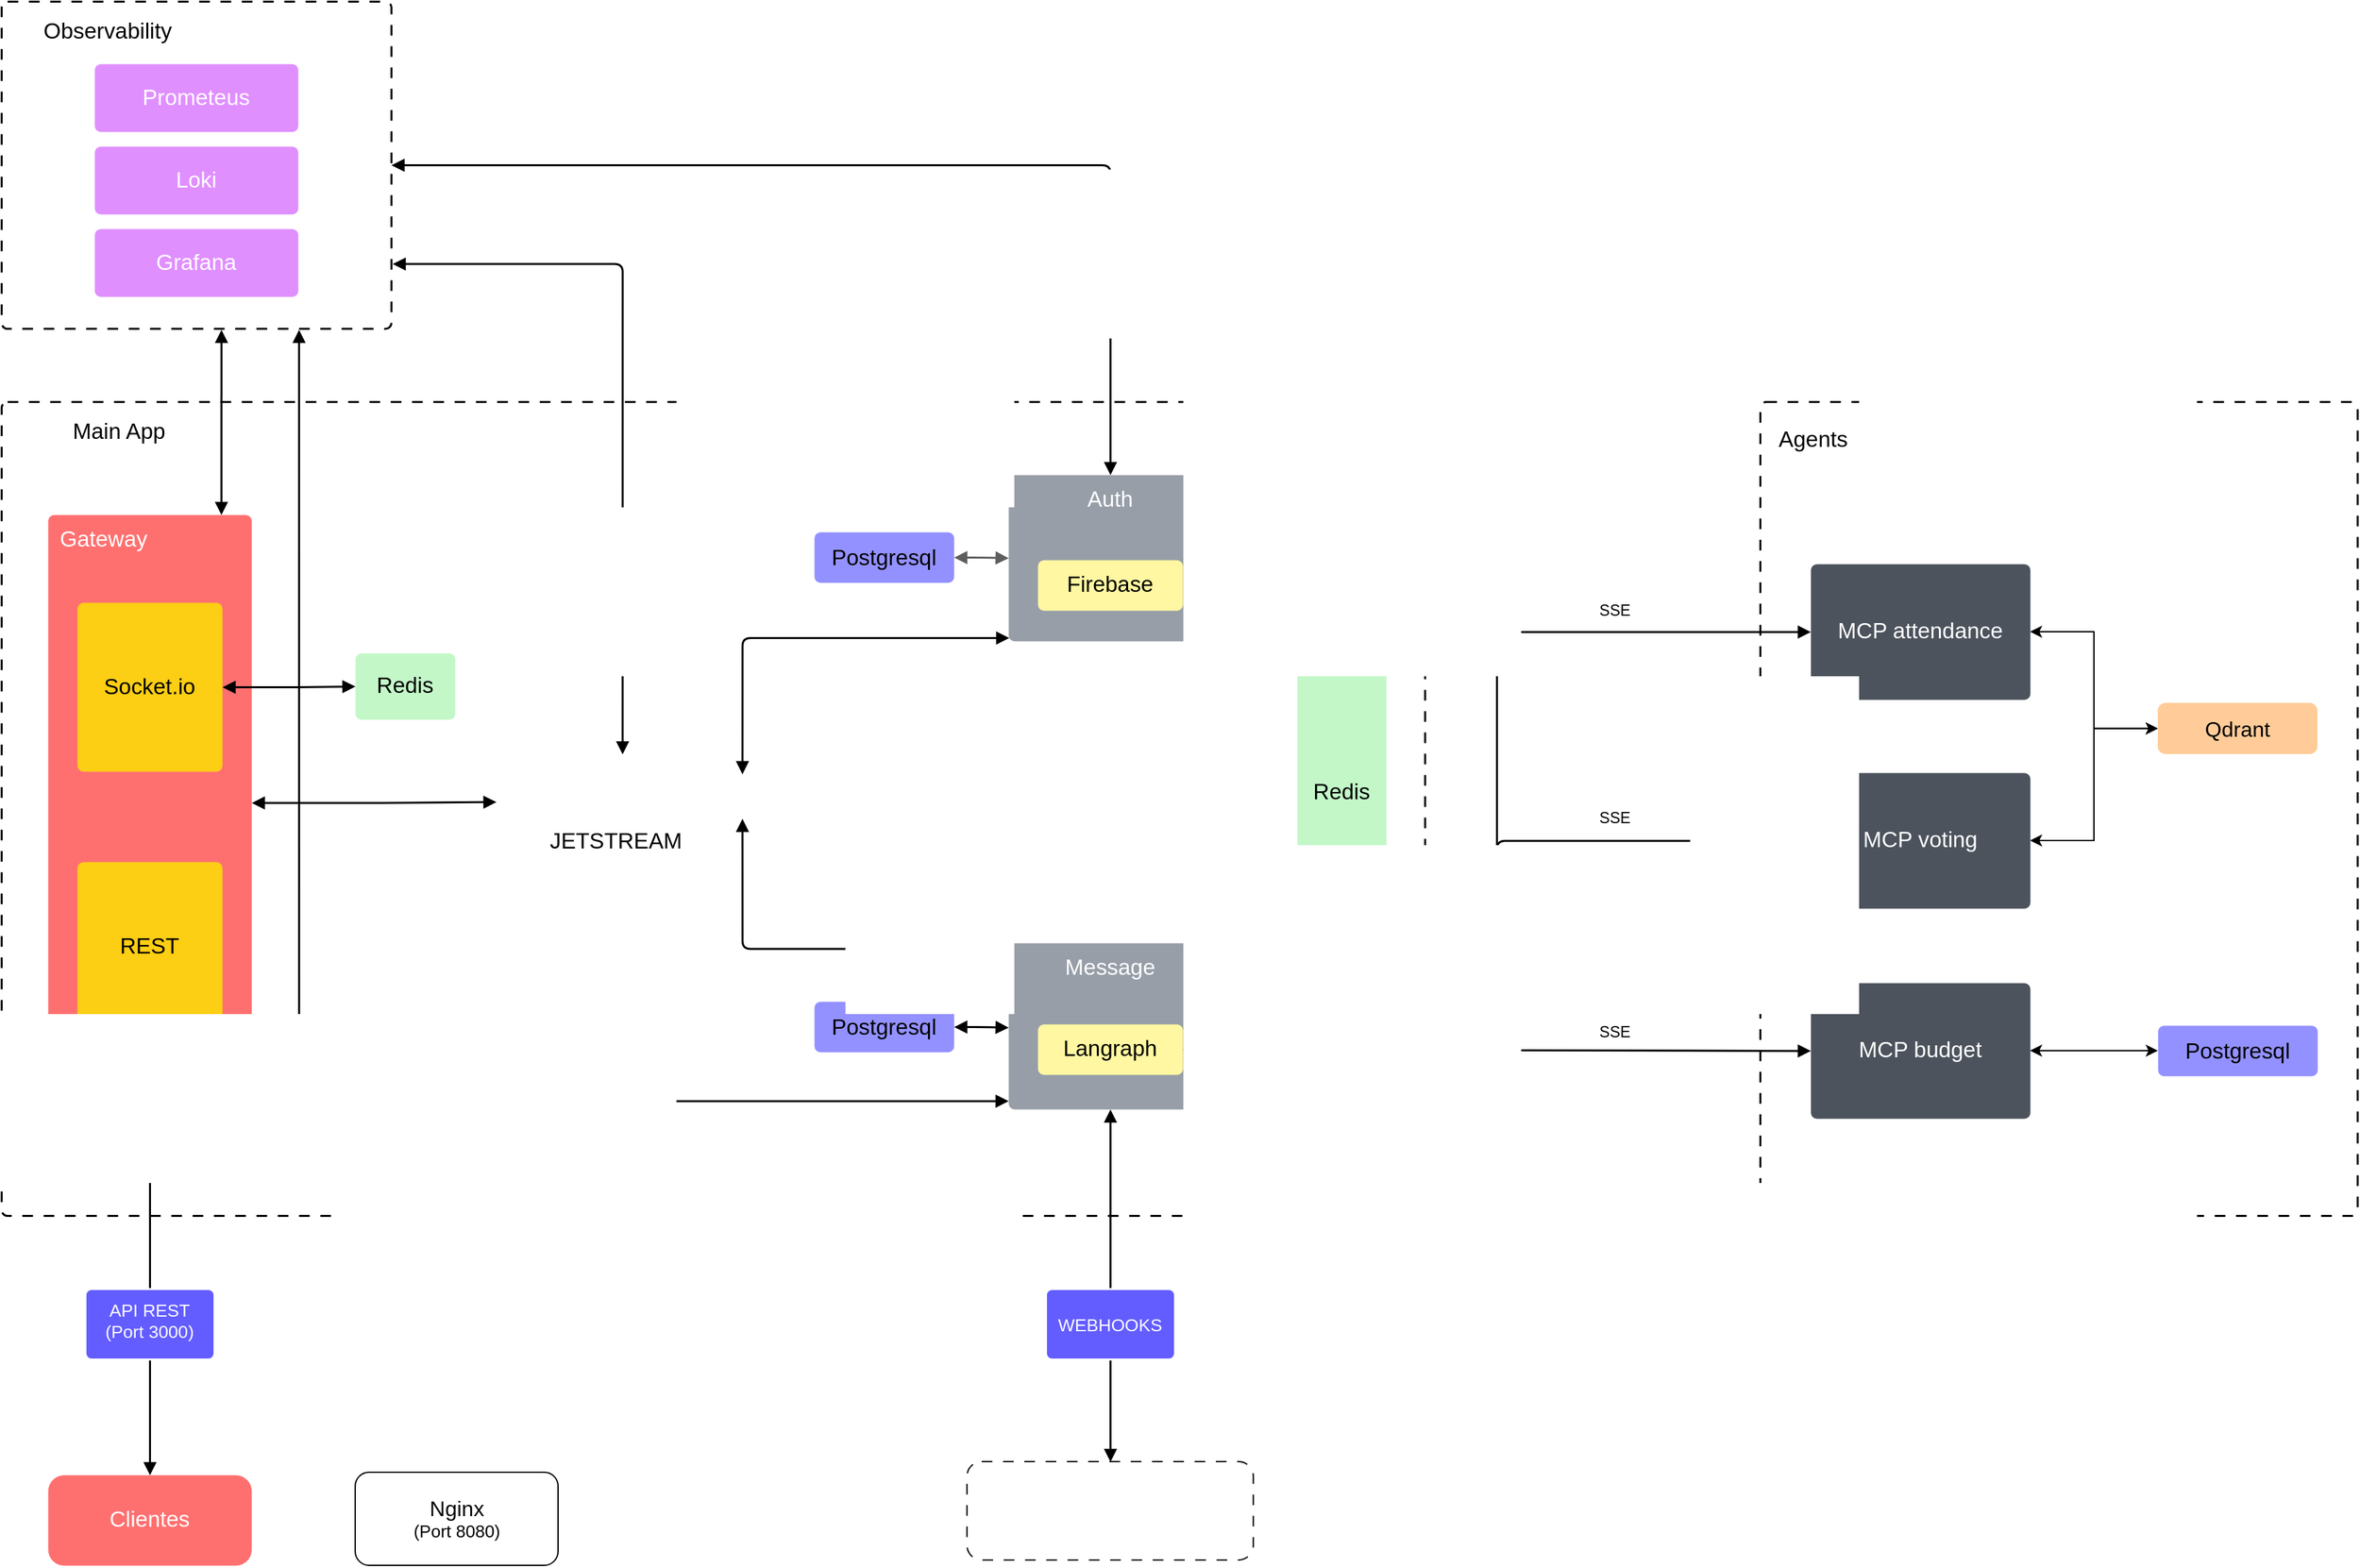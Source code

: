 <mxfile version="27.0.9">
  <diagram name="Página-1" id="Vq99Ms_KkJOUKtjacHWf">
    <mxGraphModel dx="1279" dy="1490" grid="1" gridSize="10" guides="1" tooltips="1" connect="1" arrows="1" fold="1" page="1" pageScale="1" pageWidth="827" pageHeight="1169" math="0" shadow="0">
      <root>
        <mxCell id="0" />
        <mxCell id="1" parent="0" />
        <mxCell id="NRNRq8OHyKzjC0IbYxwc-1" value="" style="rounded=1;whiteSpace=wrap;html=1;fillColor=none;dashed=1;dashPattern=8 8;" vertex="1" parent="1">
          <mxGeometry x="84.87" y="910" width="215.25" height="74" as="geometry" />
        </mxCell>
        <mxCell id="nUzkdtZB0xW63iCa-Nw7-1" value="" style="html=1;overflow=block;blockSpacing=1;whiteSpace=wrap;fontSize=13;spacing=3.8;strokeOpacity=100;fillOpacity=100;rounded=1;absoluteArcSize=1;arcSize=9;fillColor=none;dashed=1;fixDash=1;dashPattern=8 8;strokeWidth=1.5;lucidId=JnLc.ZpfNVHS;container=1;collapsible=0;strokeColor=default;fontStyle=0" parent="1" vertex="1">
          <mxGeometry x="-641" y="113" width="1070" height="612" as="geometry" />
        </mxCell>
        <mxCell id="nUzkdtZB0xW63iCa-Nw7-2" value="Main App" style="html=1;overflow=block;blockSpacing=1;whiteSpace=wrap;fontSize=16.7;fontStyle=0;align=center;spacing=0;strokeOpacity=100;rounded=1;absoluteArcSize=1;arcSize=9;fillColor=none;strokeWidth=NaN;lucidId=2wLcyC94Hy3G;strokeColor=none;" parent="nUzkdtZB0xW63iCa-Nw7-1" vertex="1">
          <mxGeometry width="177" height="45" as="geometry" />
        </mxCell>
        <mxCell id="nUzkdtZB0xW63iCa-Nw7-3" value="Clientes" style="html=1;overflow=block;blockSpacing=1;whiteSpace=wrap;fontSize=16.7;fontColor=#ffffff;fontStyle=0;align=center;spacing=9;strokeOpacity=0;fillOpacity=100;rounded=1;absoluteArcSize=1;arcSize=24;fillColor=#fe7070;strokeWidth=1.5;lucidId=RmLct_.-iw2U;strokeColor=default;" parent="1" vertex="1">
          <mxGeometry x="-606" y="920" width="153" height="68" as="geometry" />
        </mxCell>
        <mxCell id="nUzkdtZB0xW63iCa-Nw7-4" value="Gateway" style="html=1;overflow=block;blockSpacing=1;whiteSpace=wrap;fontSize=16.7;fontColor=#ffffff;fontStyle=0;align=left;spacing=9;verticalAlign=top;strokeOpacity=0;fillOpacity=100;rounded=1;absoluteArcSize=1;arcSize=9;fillColor=#fe7070;strokeWidth=1.5;lucidId=-nLctIyqQpKD;" parent="1" vertex="1">
          <mxGeometry x="-606" y="198" width="153" height="433" as="geometry" />
        </mxCell>
        <mxCell id="nUzkdtZB0xW63iCa-Nw7-5" value="" style="html=1;jettySize=18;whiteSpace=wrap;fontSize=13;strokeColor=default;strokeWidth=1.5;rounded=1;arcSize=12;edgeStyle=orthogonalEdgeStyle;startArrow=block;startFill=1;endArrow=block;endFill=1;exitX=0.5;exitY=0;exitPerimeter=0;entryX=0.5;entryY=1;entryPerimeter=0;lucidId=QoLcqt0XIGcD;fontStyle=0" parent="1" source="nUzkdtZB0xW63iCa-Nw7-3" target="nUzkdtZB0xW63iCa-Nw7-4" edge="1">
          <mxGeometry width="100" height="100" relative="1" as="geometry">
            <Array as="points" />
          </mxGeometry>
        </mxCell>
        <mxCell id="nUzkdtZB0xW63iCa-Nw7-6" value="API REST (Port 3000)" style="html=1;overflow=block;blockSpacing=1;whiteSpace=wrap;fontSize=13.3;fontColor=#ffffff;fontStyle=0;align=center;spacing=9;verticalAlign=top;strokeColor=#ffffff;strokeOpacity=100;fillOpacity=100;rounded=1;absoluteArcSize=1;arcSize=9;fillColor=#635dff;strokeWidth=1.5;lucidId=1pLclZ~fW~v9;" parent="1" vertex="1">
          <mxGeometry x="-578" y="780" width="97" height="53" as="geometry" />
        </mxCell>
        <mxCell id="nUzkdtZB0xW63iCa-Nw7-7" value="" style="html=1;jettySize=18;whiteSpace=wrap;fontSize=13;strokeColor=default;strokeWidth=1.5;rounded=1;arcSize=12;edgeStyle=orthogonalEdgeStyle;startArrow=block;startFill=1;endArrow=block;endFill=1;exitX=1;exitY=0.5;exitPerimeter=0;entryX=0;entryY=0.512;entryPerimeter=0;lucidId=1uLcdHQcy45G;fontStyle=0" parent="1" source="nUzkdtZB0xW63iCa-Nw7-4" target="nUzkdtZB0xW63iCa-Nw7-8" edge="1">
          <mxGeometry width="100" height="100" relative="1" as="geometry">
            <Array as="points" />
          </mxGeometry>
        </mxCell>
        <mxCell id="nUzkdtZB0xW63iCa-Nw7-8" value="" style="html=1;overflow=block;blockSpacing=1;whiteSpace=wrap;fontSize=13;spacing=3.8;strokeOpacity=0;fillOpacity=0;rounded=1;absoluteArcSize=1;arcSize=9;fillColor=#000000;strokeWidth=1.5;lucidId=rsLcWDJ5Ysgo;container=1;collapsible=0;fontStyle=0" parent="1" vertex="1">
          <mxGeometry x="-269" y="378" width="197" height="70" as="geometry" />
        </mxCell>
        <mxCell id="nUzkdtZB0xW63iCa-Nw7-9" value="" style="html=1;overflow=block;blockSpacing=1;whiteSpace=wrap;shape=image;fontSize=13;spacing=0;strokeColor=none;strokeOpacity=0;rounded=1;absoluteArcSize=1;arcSize=9;strokeWidth=0;image=https://images.lucid.app/images/ae4e89b2-02f5-4e97-ba42-690f64125aed/content;imageAspect=0;lucidId=~rLc3KaBmfgj;fontStyle=0" parent="nUzkdtZB0xW63iCa-Nw7-8" vertex="1">
          <mxGeometry x="8" y="13" width="179" height="46" as="geometry" />
        </mxCell>
        <mxCell id="nUzkdtZB0xW63iCa-Nw7-10" value="" style="html=1;jettySize=18;whiteSpace=wrap;fontSize=13;strokeColor=default;strokeWidth=1.5;rounded=1;arcSize=12;edgeStyle=orthogonalEdgeStyle;startArrow=block;startFill=1;endArrow=block;endFill=1;exitX=0.003;exitY=0.98;exitPerimeter=0;entryX=0.988;entryY=0.043;entryPerimeter=0;lucidId=SELcSNIdHtes;fontStyle=0" parent="1" source="nUzkdtZB0xW63iCa-Nw7-11" target="nUzkdtZB0xW63iCa-Nw7-9" edge="1">
          <mxGeometry width="100" height="100" relative="1" as="geometry">
            <Array as="points" />
          </mxGeometry>
        </mxCell>
        <mxCell id="nUzkdtZB0xW63iCa-Nw7-11" value="Auth" style="html=1;overflow=block;blockSpacing=1;whiteSpace=wrap;fontSize=16.7;fontColor=#ffffff;fontStyle=0;align=center;spacing=9;verticalAlign=top;strokeOpacity=0;fillOpacity=100;rounded=1;absoluteArcSize=1;arcSize=9;fillColor=#979ea8;strokeWidth=1.5;lucidId=zFLcMGYKQzSj;" parent="1" vertex="1">
          <mxGeometry x="116" y="168" width="153" height="125" as="geometry" />
        </mxCell>
        <mxCell id="nUzkdtZB0xW63iCa-Nw7-13" value="" style="html=1;overflow=block;blockSpacing=1;whiteSpace=wrap;shape=image;fontSize=13;spacing=0;strokeColor=none;strokeOpacity=100;rounded=1;absoluteArcSize=1;arcSize=9;strokeWidth=0;image=https://images.lucid.app/images/39a74699-c532-4a9b-a638-7d78ca7f8116/content;imageAspect=0;lucidId=dULcUWT8Teqr;fontStyle=0;clipPath=inset(16% 25.67% 39.33% 27.67%);aspect=fixed;" parent="1" vertex="1">
          <mxGeometry x="210" y="921.5" width="53.28" height="51" as="geometry" />
        </mxCell>
        <mxCell id="nUzkdtZB0xW63iCa-Nw7-14" value="" style="html=1;jettySize=18;whiteSpace=wrap;fontSize=13;strokeColor=default;strokeWidth=1.5;rounded=1;arcSize=12;edgeStyle=orthogonalEdgeStyle;startArrow=block;startFill=1;endArrow=block;endFill=1;exitX=0.5;exitY=1;exitPerimeter=0;entryX=0.5;entryY=0;lucidId=Wh5cpuIhzJHz;fontStyle=0;entryDx=0;entryDy=0;" parent="1" source="nUzkdtZB0xW63iCa-Nw7-20" target="NRNRq8OHyKzjC0IbYxwc-1" edge="1">
          <mxGeometry width="100" height="100" relative="1" as="geometry">
            <Array as="points" />
          </mxGeometry>
        </mxCell>
        <mxCell id="nUzkdtZB0xW63iCa-Nw7-15" value="WEBHOOKS" style="html=1;overflow=block;blockSpacing=1;whiteSpace=wrap;fontSize=13.3;fontColor=#ffffff;fontStyle=0;align=center;spacing=9;verticalAlign=middle;strokeColor=#ffffff;strokeOpacity=100;fillOpacity=100;rounded=1;absoluteArcSize=1;arcSize=9;fillColor=#635dff;strokeWidth=1.5;lucidId=jc5cG-lgkJSh;" parent="1" vertex="1">
          <mxGeometry x="144" y="780" width="97" height="53" as="geometry" />
        </mxCell>
        <mxCell id="nUzkdtZB0xW63iCa-Nw7-16" value="Redis " style="html=1;overflow=block;blockSpacing=1;whiteSpace=wrap;fontSize=16.7;fontStyle=0;align=center;spacing=9;strokeOpacity=0;fillOpacity=100;rounded=1;absoluteArcSize=1;arcSize=9;fillColor=#c3f7c8;strokeWidth=1.5;lucidId=3J5cHQ8043z~;" parent="1" vertex="1">
          <mxGeometry x="333" y="249" width="67" height="315" as="geometry" />
        </mxCell>
        <mxCell id="nUzkdtZB0xW63iCa-Nw7-17" value="Postgresql" style="html=1;overflow=block;blockSpacing=1;whiteSpace=wrap;fontSize=16.7;fontStyle=0;align=center;spacing=9;strokeOpacity=0;fillOpacity=100;rounded=1;absoluteArcSize=1;arcSize=9;fillColor=#9391ff;strokeWidth=1.5;lucidId=wK5c~Pdr7-m1;" parent="1" vertex="1">
          <mxGeometry x="-30" y="564" width="105" height="38" as="geometry" />
        </mxCell>
        <mxCell id="nUzkdtZB0xW63iCa-Nw7-18" value="REST" style="html=1;overflow=block;blockSpacing=1;whiteSpace=wrap;fontSize=16.7;fontStyle=0;align=center;spacing=9;strokeOpacity=0;fillOpacity=100;rounded=1;absoluteArcSize=1;arcSize=9;fillColor=#fcce14;strokeWidth=1.5;lucidId=HZ4c7lAVyPyr;" parent="1" vertex="1">
          <mxGeometry x="-584" y="459" width="109" height="127" as="geometry" />
        </mxCell>
        <mxCell id="nUzkdtZB0xW63iCa-Nw7-19" value="Socket.io" style="html=1;overflow=block;blockSpacing=1;whiteSpace=wrap;fontSize=16.7;fontStyle=0;align=center;spacing=9;verticalAlign=middle;strokeOpacity=0;fillOpacity=100;rounded=1;absoluteArcSize=1;arcSize=9;fillColor=#fcce14;strokeWidth=1.5;lucidId=x74cnt7NlLuL;" parent="1" vertex="1">
          <mxGeometry x="-584" y="264" width="109" height="127" as="geometry" />
        </mxCell>
        <mxCell id="nUzkdtZB0xW63iCa-Nw7-20" value="Message" style="html=1;overflow=block;blockSpacing=1;whiteSpace=wrap;fontSize=16.7;fontColor=#ffffff;fontStyle=0;align=center;spacing=9;verticalAlign=top;strokeOpacity=0;fillOpacity=100;rounded=1;absoluteArcSize=1;arcSize=9;fillColor=#979ea8;strokeWidth=1.5;lucidId=fALc.GhtOYFA;" parent="1" vertex="1">
          <mxGeometry x="116" y="520" width="153" height="125" as="geometry" />
        </mxCell>
        <mxCell id="nUzkdtZB0xW63iCa-Nw7-21" value="" style="html=1;jettySize=18;whiteSpace=wrap;fontSize=13;strokeColor=default;strokeWidth=1.5;rounded=1;arcSize=12;edgeStyle=orthogonalEdgeStyle;startArrow=block;startFill=1;endArrow=block;endFill=1;exitX=1;exitY=0.5;exitPerimeter=0;entryX=0;entryY=0.5;entryPerimeter=0;lucidId=5H5cJmLpe_el;fontStyle=0" parent="1" source="nUzkdtZB0xW63iCa-Nw7-19" target="nUzkdtZB0xW63iCa-Nw7-46" edge="1">
          <mxGeometry width="100" height="100" relative="1" as="geometry">
            <Array as="points" />
          </mxGeometry>
        </mxCell>
        <mxCell id="nUzkdtZB0xW63iCa-Nw7-22" value="" style="html=1;jettySize=18;whiteSpace=wrap;fontSize=13;strokeColor=default;strokeWidth=1.5;rounded=1;arcSize=12;edgeStyle=orthogonalEdgeStyle;startArrow=block;startFill=1;endArrow=block;endFill=1;exitX=1;exitY=0.5;exitPerimeter=0;entryX=0;entryY=0.508;entryPerimeter=0;lucidId=7M5cEgo.8n6S;fontStyle=0" parent="1" source="nUzkdtZB0xW63iCa-Nw7-17" target="nUzkdtZB0xW63iCa-Nw7-20" edge="1">
          <mxGeometry width="100" height="100" relative="1" as="geometry">
            <Array as="points" />
          </mxGeometry>
        </mxCell>
        <mxCell id="nUzkdtZB0xW63iCa-Nw7-23" value="Langraph" style="html=1;overflow=block;blockSpacing=1;whiteSpace=wrap;fontSize=16.7;fontStyle=0;align=center;spacing=9;verticalAlign=top;strokeOpacity=0;fillOpacity=100;rounded=1;absoluteArcSize=1;arcSize=9;fillColor=#fff7a1;strokeWidth=1.5;lucidId=Uv5cd.NyrXPX;" parent="1" vertex="1">
          <mxGeometry x="138" y="581" width="109" height="38" as="geometry" />
        </mxCell>
        <mxCell id="nUzkdtZB0xW63iCa-Nw7-24" value="" style="html=1;jettySize=18;whiteSpace=wrap;fontSize=13;strokeColor=default;strokeWidth=1.5;rounded=1;arcSize=12;edgeStyle=orthogonalEdgeStyle;startArrow=block;startFill=1;endArrow=block;endFill=1;exitX=0;exitY=0.034;exitPerimeter=0;entryX=0.988;entryY=0.77;entryPerimeter=0;lucidId=5P5c4k0kWvIT;fontStyle=0" parent="1" source="nUzkdtZB0xW63iCa-Nw7-20" target="nUzkdtZB0xW63iCa-Nw7-9" edge="1">
          <mxGeometry width="100" height="100" relative="1" as="geometry">
            <Array as="points" />
          </mxGeometry>
        </mxCell>
        <mxCell id="nUzkdtZB0xW63iCa-Nw7-26" value="Postgresql" style="html=1;overflow=block;blockSpacing=1;whiteSpace=wrap;fontSize=16.7;fontStyle=0;align=center;spacing=9;strokeOpacity=0;fillOpacity=100;rounded=1;absoluteArcSize=1;arcSize=9;fillColor=#9391ff;strokeWidth=1.5;lucidId=7Q5c18RX_lc8;" parent="1" vertex="1">
          <mxGeometry x="-30" y="211" width="105" height="38" as="geometry" />
        </mxCell>
        <mxCell id="nUzkdtZB0xW63iCa-Nw7-27" value="" style="html=1;jettySize=18;whiteSpace=wrap;fontSize=13;strokeColor=#5E5E5E;strokeWidth=1.5;rounded=1;arcSize=12;edgeStyle=orthogonalEdgeStyle;startArrow=block;startFill=1;endArrow=block;endFill=1;exitX=1;exitY=0.5;exitPerimeter=0;entryX=0;entryY=0.5;entryPerimeter=0;lucidId=c07cQfm66~gC;fontStyle=0" parent="1" source="nUzkdtZB0xW63iCa-Nw7-26" target="nUzkdtZB0xW63iCa-Nw7-11" edge="1">
          <mxGeometry width="100" height="100" relative="1" as="geometry">
            <Array as="points" />
          </mxGeometry>
        </mxCell>
        <mxCell id="nUzkdtZB0xW63iCa-Nw7-28" value="Firebase" style="html=1;overflow=block;blockSpacing=1;whiteSpace=wrap;fontSize=16.7;fontStyle=0;align=center;spacing=9;verticalAlign=top;strokeOpacity=0;fillOpacity=100;rounded=1;absoluteArcSize=1;arcSize=9;fillColor=#fff7a1;strokeWidth=1.5;lucidId=ZR5cOLYeTa5N;" parent="1" vertex="1">
          <mxGeometry x="138" y="232" width="109" height="38" as="geometry" />
        </mxCell>
        <mxCell id="nUzkdtZB0xW63iCa-Nw7-29" value="" style="html=1;overflow=block;blockSpacing=1;whiteSpace=wrap;fontSize=13;align=center;spacing=3.8;strokeOpacity=100;fillOpacity=100;rounded=1;absoluteArcSize=1;arcSize=9;fillColor=none;dashed=1;fixDash=1;dashPattern=8 8;strokeWidth=1.5;lucidId=v2LcKO9BX8t_;fontStyle=0" parent="1" vertex="1">
          <mxGeometry x="681" y="113" width="449" height="612" as="geometry" />
        </mxCell>
        <mxCell id="nUzkdtZB0xW63iCa-Nw7-30" value="Agents" style="html=1;overflow=block;blockSpacing=1;whiteSpace=wrap;fontSize=16.7;fontStyle=0;align=left;spacing=0;verticalAlign=middle;strokeOpacity=100;rounded=1;absoluteArcSize=1;arcSize=9;fillColor=none;strokeWidth=NaN;lucidId=v2Lc4-h5E1sQ;strokeColor=none;" parent="1" vertex="1">
          <mxGeometry x="695" y="115" width="132" height="53" as="geometry" />
        </mxCell>
        <mxCell id="nUzkdtZB0xW63iCa-Nw7-59" style="edgeStyle=orthogonalEdgeStyle;rounded=0;orthogonalLoop=1;jettySize=auto;html=1;exitX=1;exitY=0.5;exitDx=0;exitDy=0;entryX=0;entryY=0.5;entryDx=0;entryDy=0;startArrow=classic;startFill=1;fontStyle=0" parent="1" source="nUzkdtZB0xW63iCa-Nw7-31" target="nUzkdtZB0xW63iCa-Nw7-56" edge="1">
          <mxGeometry relative="1" as="geometry" />
        </mxCell>
        <mxCell id="nUzkdtZB0xW63iCa-Nw7-31" value="MCP voting" style="html=1;overflow=block;blockSpacing=1;whiteSpace=wrap;fontSize=16.7;fontColor=#ffffff;fontStyle=0;align=center;spacing=9;strokeOpacity=0;fillOpacity=100;rounded=1;absoluteArcSize=1;arcSize=9;fillColor=#4c535d;strokeWidth=1.5;lucidId=AWLcgVHqaEJb;" parent="1" vertex="1">
          <mxGeometry x="719" y="392" width="165" height="102" as="geometry" />
        </mxCell>
        <mxCell id="nUzkdtZB0xW63iCa-Nw7-55" style="edgeStyle=orthogonalEdgeStyle;rounded=0;orthogonalLoop=1;jettySize=auto;html=1;exitX=1;exitY=0.5;exitDx=0;exitDy=0;startArrow=classic;startFill=1;fontStyle=0" parent="1" source="nUzkdtZB0xW63iCa-Nw7-32" target="nUzkdtZB0xW63iCa-Nw7-54" edge="1">
          <mxGeometry relative="1" as="geometry" />
        </mxCell>
        <mxCell id="nUzkdtZB0xW63iCa-Nw7-32" value="MCP budget" style="html=1;overflow=block;blockSpacing=1;whiteSpace=wrap;fontSize=16.7;fontColor=#ffffff;fontStyle=0;align=center;spacing=9;strokeOpacity=0;fillOpacity=100;rounded=1;absoluteArcSize=1;arcSize=9;fillColor=#4c535d;strokeWidth=1.5;lucidId=kXLc-Uf29qqT;" parent="1" vertex="1">
          <mxGeometry x="719" y="550" width="165" height="102" as="geometry" />
        </mxCell>
        <mxCell id="nUzkdtZB0xW63iCa-Nw7-58" style="edgeStyle=orthogonalEdgeStyle;rounded=0;orthogonalLoop=1;jettySize=auto;html=1;exitX=1;exitY=0.5;exitDx=0;exitDy=0;entryX=0;entryY=0.5;entryDx=0;entryDy=0;startArrow=classic;startFill=1;fontStyle=0" parent="1" source="nUzkdtZB0xW63iCa-Nw7-33" target="nUzkdtZB0xW63iCa-Nw7-56" edge="1">
          <mxGeometry relative="1" as="geometry" />
        </mxCell>
        <mxCell id="nUzkdtZB0xW63iCa-Nw7-33" value="MCP attendance" style="html=1;overflow=block;blockSpacing=1;whiteSpace=wrap;fontSize=16.7;fontColor=#ffffff;fontStyle=0;align=center;spacing=9;strokeOpacity=0;fillOpacity=100;rounded=1;absoluteArcSize=1;arcSize=9;fillColor=#4c535d;strokeWidth=1.5;lucidId=NZLcRJQl1mac;" parent="1" vertex="1">
          <mxGeometry x="719" y="235" width="165" height="102" as="geometry" />
        </mxCell>
        <mxCell id="nUzkdtZB0xW63iCa-Nw7-34" value="" style="html=1;jettySize=18;whiteSpace=wrap;fontSize=13;strokeColor=default;strokeWidth=1.5;rounded=1;arcSize=12;edgeStyle=orthogonalEdgeStyle;startArrow=block;startFill=1;endArrow=block;endFill=1;exitX=1;exitY=0.5;exitPerimeter=0;entryX=0;entryY=0.5;entryPerimeter=0;lucidId=WZLcBSNOz16.;fontStyle=0" parent="1" source="nUzkdtZB0xW63iCa-Nw7-23" target="nUzkdtZB0xW63iCa-Nw7-33" edge="1">
          <mxGeometry width="100" height="100" relative="1" as="geometry">
            <Array as="points" />
          </mxGeometry>
        </mxCell>
        <mxCell id="nUzkdtZB0xW63iCa-Nw7-35" value="" style="html=1;jettySize=18;whiteSpace=wrap;fontSize=13;strokeColor=default;strokeWidth=1.5;rounded=0;startArrow=block;startFill=1;endArrow=block;endFill=1;exitX=1;exitY=0.5;exitPerimeter=0;entryX=0;entryY=0.5;entryPerimeter=0;lucidId=pXLcy~6w~MPh;fontStyle=0" parent="1" source="nUzkdtZB0xW63iCa-Nw7-23" target="nUzkdtZB0xW63iCa-Nw7-32" edge="1">
          <mxGeometry width="100" height="100" relative="1" as="geometry">
            <Array as="points" />
          </mxGeometry>
        </mxCell>
        <mxCell id="nUzkdtZB0xW63iCa-Nw7-36" value="" style="html=1;jettySize=18;whiteSpace=wrap;fontSize=13;strokeColor=default;strokeWidth=1.5;rounded=1;arcSize=12;edgeStyle=orthogonalEdgeStyle;startArrow=block;startFill=1;endArrow=block;endFill=1;exitX=1;exitY=0.5;exitPerimeter=0;entryX=0;entryY=0.5;entryPerimeter=0;lucidId=TWLcaWQ_HGru;fontStyle=0" parent="1" source="nUzkdtZB0xW63iCa-Nw7-23" target="nUzkdtZB0xW63iCa-Nw7-31" edge="1">
          <mxGeometry width="100" height="100" relative="1" as="geometry">
            <Array as="points" />
          </mxGeometry>
        </mxCell>
        <mxCell id="nUzkdtZB0xW63iCa-Nw7-37" value="SSE" style="html=1;overflow=block;blockSpacing=1;whiteSpace=wrap;fontSize=11.7;align=center;spacing=0;strokeOpacity=100;fillOpacity=100;rounded=1;absoluteArcSize=1;arcSize=9;fillColor=#ffffff;strokeWidth=1.5;strokeColor=none;lucidId=5X5cWgnG83J8;fontStyle=0" parent="1" vertex="1">
          <mxGeometry x="523" y="575" width="98" height="23" as="geometry" />
        </mxCell>
        <mxCell id="nUzkdtZB0xW63iCa-Nw7-38" value="JETSTREAM" style="html=1;overflow=block;blockSpacing=1;whiteSpace=wrap;fontSize=16.7;fontStyle=0;align=center;spacing=0;strokeOpacity=100;rounded=1;absoluteArcSize=1;arcSize=9;strokeWidth=NaN;lucidId=H77c8rObXn1.;fillColor=none;strokeColor=none;" parent="1" vertex="1">
          <mxGeometry x="-269" y="421" width="180" height="45" as="geometry" />
        </mxCell>
        <mxCell id="nUzkdtZB0xW63iCa-Nw7-39" value="SSE" style="html=1;overflow=block;blockSpacing=1;whiteSpace=wrap;fontSize=11.7;align=center;spacing=0;strokeOpacity=100;fillOpacity=100;rounded=1;absoluteArcSize=1;arcSize=9;fillColor=#ffffff;strokeWidth=1.5;strokeColor=none;lucidId=d17c8kyNsL7X;fontStyle=0" parent="1" vertex="1">
          <mxGeometry x="523" y="414" width="98" height="23" as="geometry" />
        </mxCell>
        <mxCell id="nUzkdtZB0xW63iCa-Nw7-40" value="SSE" style="html=1;overflow=block;blockSpacing=1;whiteSpace=wrap;fontSize=11.7;align=center;spacing=0;strokeOpacity=100;fillOpacity=100;rounded=1;absoluteArcSize=1;arcSize=9;fillColor=#ffffff;strokeWidth=1.5;strokeColor=none;lucidId=h17cfTDgVhFU;fontStyle=0" parent="1" vertex="1">
          <mxGeometry x="523" y="258" width="98" height="23" as="geometry" />
        </mxCell>
        <mxCell id="nUzkdtZB0xW63iCa-Nw7-41" value="" style="html=1;jettySize=18;whiteSpace=wrap;fontSize=13;strokeColor=default;strokeWidth=1.5;rounded=0;startArrow=block;startFill=1;endArrow=block;endFill=1;exitX=0.998;exitY=0.023;exitPerimeter=0;entryX=0;entryY=0.868;entryPerimeter=0;lucidId=v47c6M4VXGSf;fontStyle=0" parent="1" source="nUzkdtZB0xW63iCa-Nw7-20" target="nUzkdtZB0xW63iCa-Nw7-16" edge="1">
          <mxGeometry width="100" height="100" relative="1" as="geometry">
            <Array as="points" />
          </mxGeometry>
        </mxCell>
        <mxCell id="nUzkdtZB0xW63iCa-Nw7-42" value="" style="html=1;jettySize=18;whiteSpace=wrap;fontSize=13;strokeColor=default;strokeWidth=1.5;rounded=0;startArrow=block;startFill=1;endArrow=block;endFill=1;exitX=0.998;exitY=0.978;exitPerimeter=0;entryX=0;entryY=0.128;entryPerimeter=0;lucidId=R47cojJWgUcy;fontStyle=0" parent="1" source="nUzkdtZB0xW63iCa-Nw7-11" target="nUzkdtZB0xW63iCa-Nw7-16" edge="1">
          <mxGeometry width="100" height="100" relative="1" as="geometry">
            <Array as="points" />
          </mxGeometry>
        </mxCell>
        <mxCell id="nUzkdtZB0xW63iCa-Nw7-43" value="" style="html=1;overflow=block;blockSpacing=1;whiteSpace=wrap;fontSize=13;spacing=3.8;strokeOpacity=100;fillOpacity=100;rounded=1;absoluteArcSize=1;arcSize=9;fillColor=none;dashed=1;fixDash=1;dashPattern=8 8;strokeWidth=1.5;lucidId=GD8cBVrJHFnm;container=1;collapsible=0;strokeColor=default;fontStyle=0" parent="1" vertex="1">
          <mxGeometry x="-641" y="-188" width="293" height="246" as="geometry" />
        </mxCell>
        <mxCell id="nUzkdtZB0xW63iCa-Nw7-44" value="Observability" style="html=1;overflow=block;blockSpacing=1;whiteSpace=wrap;fontSize=16.7;fontStyle=0;align=center;spacing=0;strokeOpacity=100;rounded=1;absoluteArcSize=1;arcSize=9;fillColor=none;strokeWidth=NaN;lucidId=GD8ctpArJ5IR;shadow=0;strokeColor=none;" parent="nUzkdtZB0xW63iCa-Nw7-43" vertex="1">
          <mxGeometry width="160" height="45" as="geometry" />
        </mxCell>
        <mxCell id="nUzkdtZB0xW63iCa-Nw7-45" value="" style="html=1;jettySize=18;whiteSpace=wrap;fontSize=13;strokeColor=default;strokeWidth=1.5;rounded=0;startArrow=block;startFill=1;endArrow=block;endFill=1;exitX=0.564;exitY=1.003;exitPerimeter=0;entryX=0.851;entryY=0;entryPerimeter=0;lucidId=dK8cRq7Nppyz;fontStyle=0" parent="1" source="nUzkdtZB0xW63iCa-Nw7-43" target="nUzkdtZB0xW63iCa-Nw7-4" edge="1">
          <mxGeometry width="100" height="100" relative="1" as="geometry">
            <Array as="points" />
          </mxGeometry>
        </mxCell>
        <mxCell id="nUzkdtZB0xW63iCa-Nw7-46" value="Redis " style="html=1;overflow=block;blockSpacing=1;whiteSpace=wrap;fontSize=16.7;fontStyle=0;align=center;spacing=9;strokeOpacity=0;fillOpacity=100;rounded=1;absoluteArcSize=1;arcSize=9;fillColor=#c3f7c8;strokeWidth=1.5;lucidId=yG5ccmNxk.tc;" parent="1" vertex="1">
          <mxGeometry x="-375" y="302" width="75" height="50" as="geometry" />
        </mxCell>
        <mxCell id="nUzkdtZB0xW63iCa-Nw7-47" value="" style="group;dropTarget=0;pointerEvents=0;fontStyle=0" parent="1" vertex="1">
          <mxGeometry x="-571" y="-141" width="153" height="175" as="geometry" />
        </mxCell>
        <mxCell id="nUzkdtZB0xW63iCa-Nw7-48" value="Prometeus" style="html=1;overflow=block;blockSpacing=1;whiteSpace=wrap;fontSize=16.7;fontColor=#ffffff;fontStyle=0;align=center;spacing=9;verticalAlign=middle;strokeOpacity=0;fillOpacity=100;rounded=1;absoluteArcSize=1;arcSize=9;fillColor=#e08fff;strokeWidth=1.5;lucidId=OF8c9r.awj_1;" parent="nUzkdtZB0xW63iCa-Nw7-47" vertex="1">
          <mxGeometry width="153" height="51" as="geometry" />
        </mxCell>
        <mxCell id="nUzkdtZB0xW63iCa-Nw7-49" value="Loki" style="html=1;overflow=block;blockSpacing=1;whiteSpace=wrap;fontSize=16.7;fontColor=#ffffff;fontStyle=0;align=center;spacing=9;verticalAlign=middle;strokeOpacity=0;fillOpacity=100;rounded=1;absoluteArcSize=1;arcSize=9;fillColor=#e08fff;strokeWidth=1.5;lucidId=gG8cnoK2YAZ6;" parent="nUzkdtZB0xW63iCa-Nw7-47" vertex="1">
          <mxGeometry y="62" width="153" height="51" as="geometry" />
        </mxCell>
        <mxCell id="nUzkdtZB0xW63iCa-Nw7-50" value="Grafana" style="html=1;overflow=block;blockSpacing=1;whiteSpace=wrap;fontSize=16.7;fontColor=#ffffff;fontStyle=0;align=center;spacing=9;verticalAlign=middle;strokeOpacity=0;fillOpacity=100;rounded=1;absoluteArcSize=1;arcSize=9;fillColor=#e08fff;strokeWidth=1.5;lucidId=jG8cJkzR4r9V;" parent="nUzkdtZB0xW63iCa-Nw7-47" vertex="1">
          <mxGeometry y="124" width="153" height="51" as="geometry" />
        </mxCell>
        <mxCell id="nUzkdtZB0xW63iCa-Nw7-51" value="" style="html=1;jettySize=18;whiteSpace=wrap;fontSize=13;strokeColor=default;strokeWidth=1.5;rounded=1;arcSize=12;edgeStyle=orthogonalEdgeStyle;startArrow=block;startFill=1;endArrow=block;endFill=1;exitX=0.763;exitY=1.003;exitPerimeter=0;entryX=0;entryY=0.95;entryPerimeter=0;lucidId=rR8cPAm~teU6;fontStyle=0" parent="1" source="nUzkdtZB0xW63iCa-Nw7-43" target="nUzkdtZB0xW63iCa-Nw7-20" edge="1">
          <mxGeometry width="100" height="100" relative="1" as="geometry">
            <Array as="points" />
          </mxGeometry>
        </mxCell>
        <mxCell id="nUzkdtZB0xW63iCa-Nw7-52" value="" style="html=1;jettySize=18;whiteSpace=wrap;fontSize=13;strokeColor=default;strokeWidth=1.5;rounded=1;arcSize=12;edgeStyle=orthogonalEdgeStyle;startArrow=block;startFill=1;endArrow=block;endFill=1;exitX=1.003;exitY=0.802;exitPerimeter=0;entryX=0.481;entryY=0;entryPerimeter=0;lucidId=MR8c9_qS3FIx;fontStyle=0" parent="1" source="nUzkdtZB0xW63iCa-Nw7-43" target="nUzkdtZB0xW63iCa-Nw7-8" edge="1">
          <mxGeometry width="100" height="100" relative="1" as="geometry">
            <Array as="points" />
          </mxGeometry>
        </mxCell>
        <mxCell id="nUzkdtZB0xW63iCa-Nw7-53" value="" style="html=1;jettySize=18;whiteSpace=wrap;fontSize=13;strokeColor=default;strokeWidth=1.5;rounded=1;arcSize=12;edgeStyle=orthogonalEdgeStyle;startArrow=block;startFill=1;endArrow=block;endFill=1;exitX=1;exitY=0.5;exitPerimeter=0;entryX=0.5;entryY=0;entryPerimeter=0;lucidId=ST8caBiYOR_1;fontStyle=0" parent="1" source="nUzkdtZB0xW63iCa-Nw7-43" target="nUzkdtZB0xW63iCa-Nw7-11" edge="1">
          <mxGeometry width="100" height="100" relative="1" as="geometry">
            <Array as="points" />
          </mxGeometry>
        </mxCell>
        <mxCell id="nUzkdtZB0xW63iCa-Nw7-54" value="Postgresql" style="html=1;overflow=block;blockSpacing=1;whiteSpace=wrap;fontSize=16.7;fontStyle=0;align=center;spacing=9;strokeOpacity=0;fillOpacity=100;rounded=1;absoluteArcSize=1;arcSize=9;fillColor=#9391ff;strokeWidth=1.5;lucidId=wK5c~Pdr7-m1;strokeColor=none;" parent="1" vertex="1">
          <mxGeometry x="980" y="582" width="120" height="38" as="geometry" />
        </mxCell>
        <mxCell id="nUzkdtZB0xW63iCa-Nw7-56" value="Qdrant" style="rounded=1;whiteSpace=wrap;html=1;fontSize=16;fillColor=#ffcc99;strokeColor=none;fontStyle=0" parent="1" vertex="1">
          <mxGeometry x="980" y="339.5" width="120" height="38.5" as="geometry" />
        </mxCell>
        <mxCell id="nUzkdtZB0xW63iCa-Nw7-60" value="&lt;font style=&quot;font-size: 16px;&quot;&gt;Nginx&lt;/font&gt;&lt;div&gt;&lt;div&gt;(Port 8080)&lt;/div&gt;&lt;/div&gt;" style="rounded=1;whiteSpace=wrap;html=1;fontSize=13;fontStyle=0;" parent="1" vertex="1">
          <mxGeometry x="-375" y="918" width="152.5" height="70" as="geometry" />
        </mxCell>
        <mxCell id="NRNRq8OHyKzjC0IbYxwc-2" value="" style="shape=image;verticalLabelPosition=bottom;labelBackgroundColor=default;verticalAlign=top;aspect=fixed;imageAspect=0;image=https://upload.wikimedia.org/wikipedia/commons/thumb/8/82/Telegram_logo.svg/2048px-Telegram_logo.svg.png;" vertex="1" parent="1">
          <mxGeometry x="130" y="925.25" width="43.5" height="43.5" as="geometry" />
        </mxCell>
      </root>
    </mxGraphModel>
  </diagram>
</mxfile>
